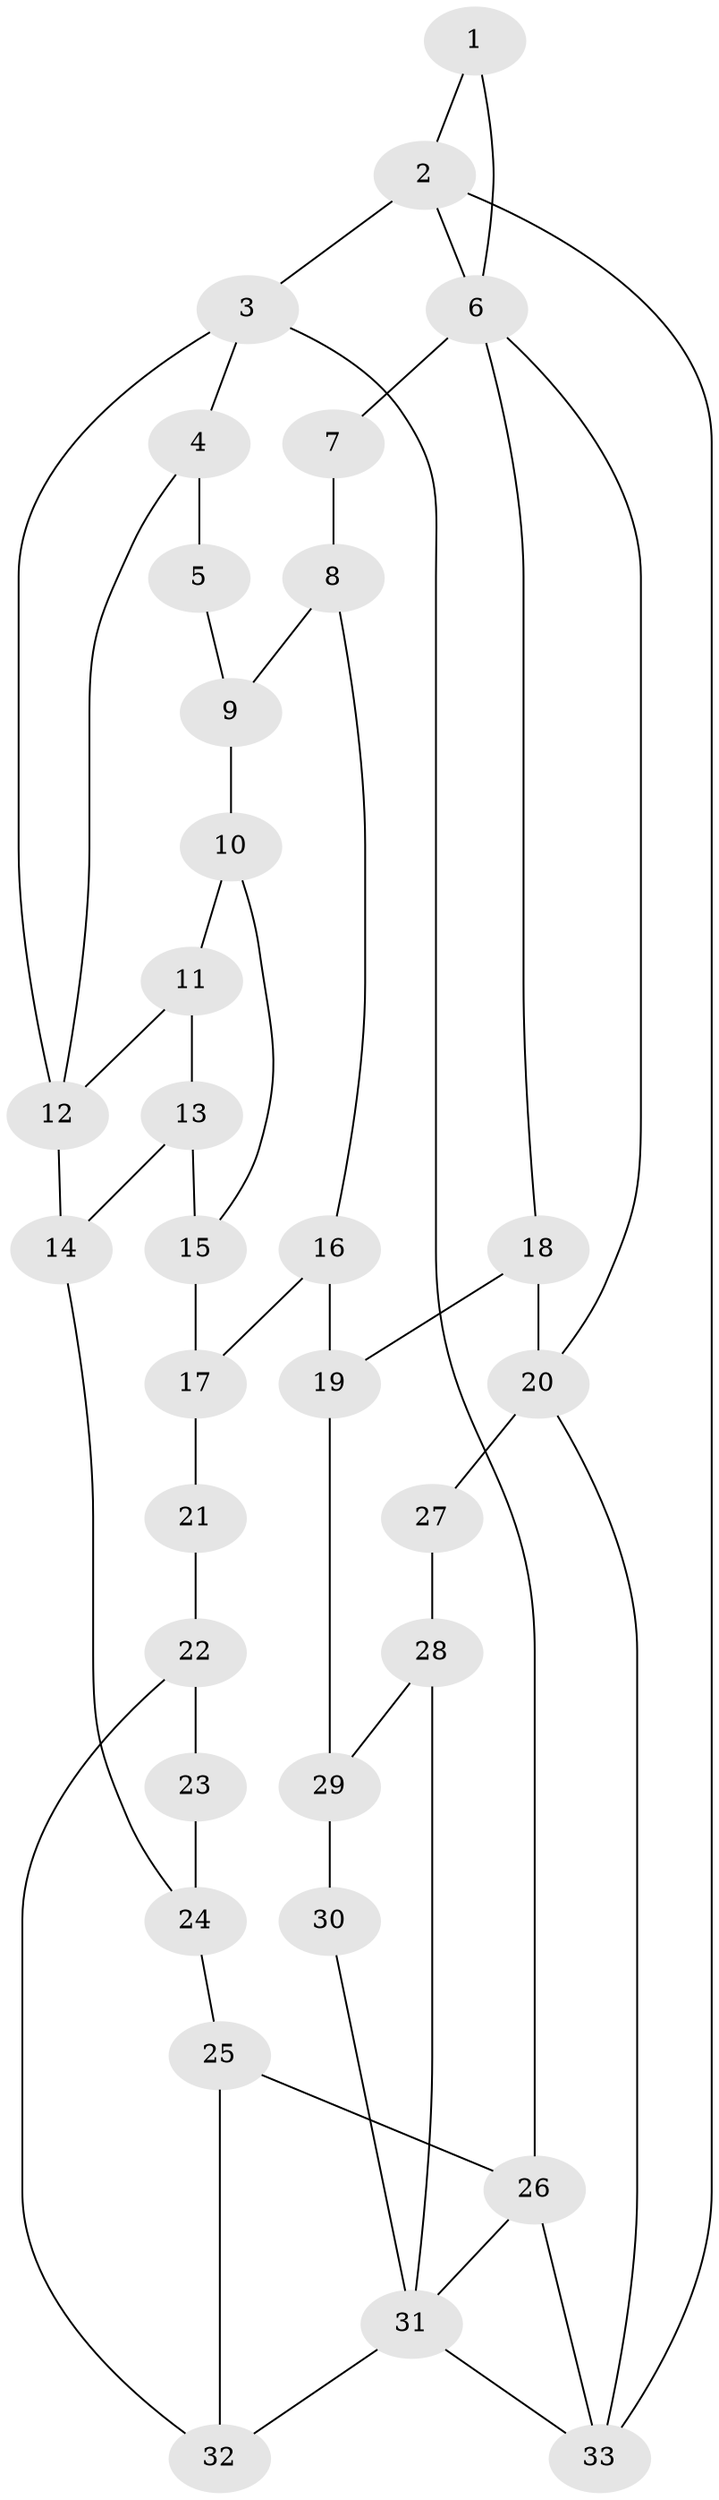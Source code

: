 // original degree distribution, {3: 0.06060606060606061, 6: 0.21212121212121213, 5: 0.5454545454545454, 4: 0.18181818181818182}
// Generated by graph-tools (version 1.1) at 2025/38/03/09/25 02:38:28]
// undirected, 33 vertices, 51 edges
graph export_dot {
graph [start="1"]
  node [color=gray90,style=filled];
  1;
  2;
  3;
  4;
  5;
  6;
  7;
  8;
  9;
  10;
  11;
  12;
  13;
  14;
  15;
  16;
  17;
  18;
  19;
  20;
  21;
  22;
  23;
  24;
  25;
  26;
  27;
  28;
  29;
  30;
  31;
  32;
  33;
  1 -- 2 [weight=1.0];
  1 -- 6 [weight=1.0];
  2 -- 3 [weight=1.0];
  2 -- 6 [weight=1.0];
  2 -- 33 [weight=1.0];
  3 -- 4 [weight=1.0];
  3 -- 12 [weight=1.0];
  3 -- 26 [weight=1.0];
  4 -- 5 [weight=1.0];
  4 -- 12 [weight=1.0];
  5 -- 9 [weight=1.0];
  6 -- 7 [weight=2.0];
  6 -- 18 [weight=1.0];
  6 -- 20 [weight=1.0];
  7 -- 8 [weight=1.0];
  8 -- 9 [weight=1.0];
  8 -- 16 [weight=1.0];
  9 -- 10 [weight=1.0];
  10 -- 11 [weight=1.0];
  10 -- 15 [weight=1.0];
  11 -- 12 [weight=1.0];
  11 -- 13 [weight=1.0];
  12 -- 14 [weight=1.0];
  13 -- 14 [weight=1.0];
  13 -- 15 [weight=2.0];
  14 -- 24 [weight=1.0];
  15 -- 17 [weight=2.0];
  16 -- 17 [weight=2.0];
  16 -- 19 [weight=2.0];
  17 -- 21 [weight=2.0];
  18 -- 19 [weight=2.0];
  18 -- 20 [weight=2.0];
  19 -- 29 [weight=2.0];
  20 -- 27 [weight=2.0];
  20 -- 33 [weight=1.0];
  21 -- 22 [weight=2.0];
  22 -- 23 [weight=2.0];
  22 -- 32 [weight=2.0];
  23 -- 24 [weight=1.0];
  24 -- 25 [weight=1.0];
  25 -- 26 [weight=1.0];
  25 -- 32 [weight=1.0];
  26 -- 31 [weight=1.0];
  26 -- 33 [weight=1.0];
  27 -- 28 [weight=1.0];
  28 -- 29 [weight=1.0];
  28 -- 31 [weight=1.0];
  29 -- 30 [weight=2.0];
  30 -- 31 [weight=1.0];
  31 -- 32 [weight=2.0];
  31 -- 33 [weight=1.0];
}
